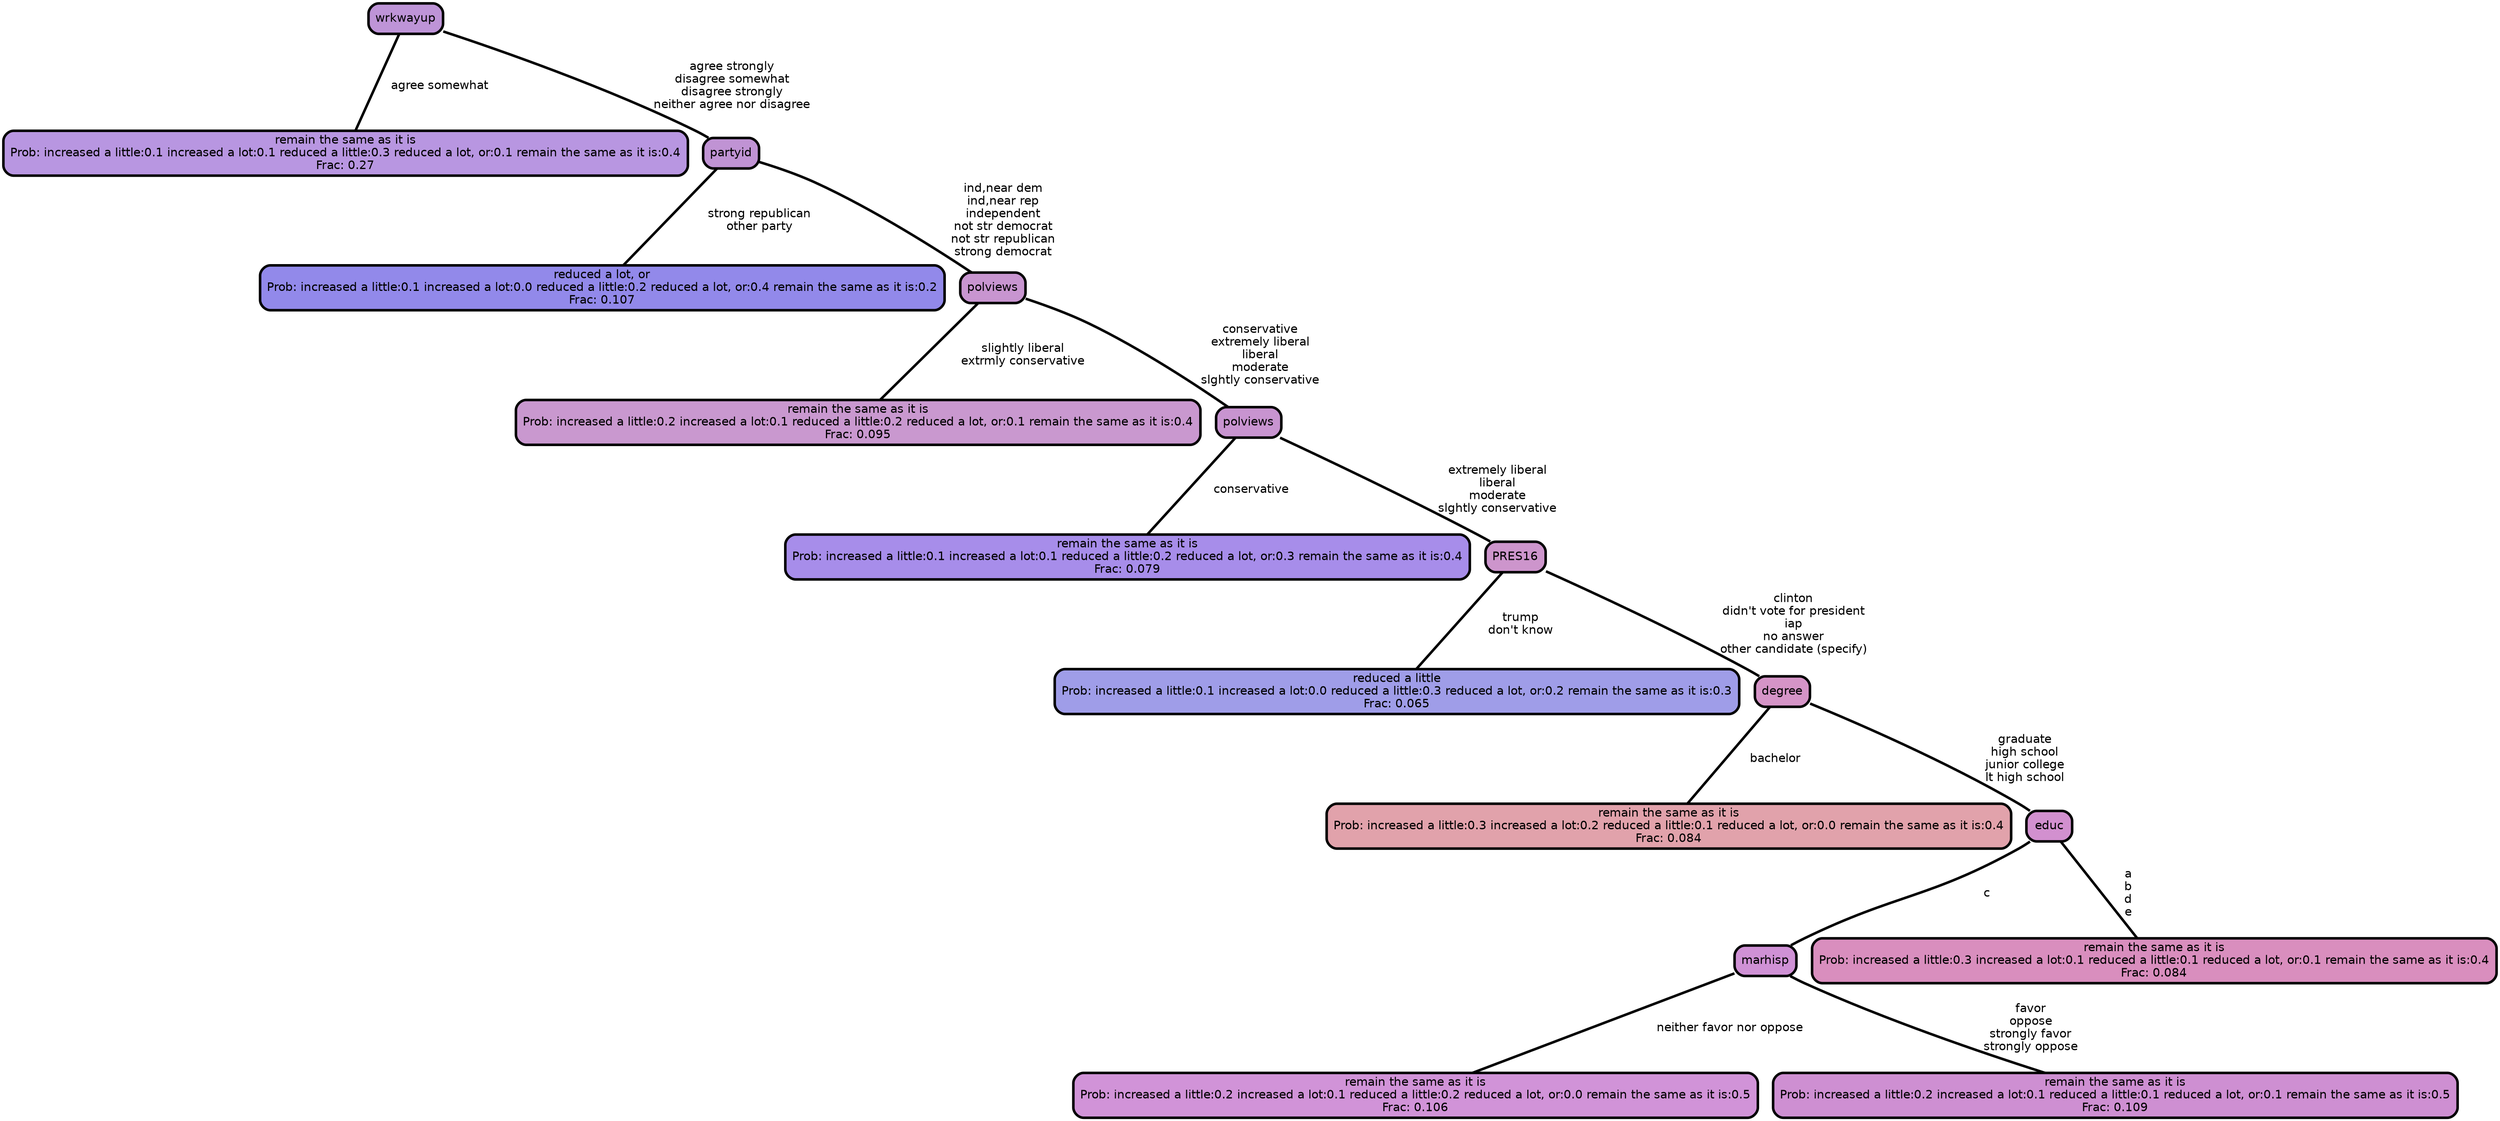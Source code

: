 graph Tree {
node [shape=box, style="filled, rounded",color="black",penwidth="3",fontcolor="black",                 fontname=helvetica] ;
graph [ranksep="0 equally", splines=straight,                 bgcolor=transparent, dpi=200] ;
edge [fontname=helvetica, color=black] ;
0 [label="remain the same as it is
Prob: increased a little:0.1 increased a lot:0.1 reduced a little:0.3 reduced a lot, or:0.1 remain the same as it is:0.4
Frac: 0.27", fillcolor="#b896e1"] ;
1 [label="wrkwayup", fillcolor="#be94d7"] ;
2 [label="reduced a lot, or
Prob: increased a little:0.1 increased a lot:0.0 reduced a little:0.2 reduced a lot, or:0.4 remain the same as it is:0.2
Frac: 0.107", fillcolor="#9289ea"] ;
3 [label="partyid", fillcolor="#c093d4"] ;
4 [label="remain the same as it is
Prob: increased a little:0.2 increased a lot:0.1 reduced a little:0.2 reduced a lot, or:0.1 remain the same as it is:0.4
Frac: 0.095", fillcolor="#c998cf"] ;
5 [label="polviews", fillcolor="#c895d0"] ;
6 [label="remain the same as it is
Prob: increased a little:0.1 increased a lot:0.1 reduced a little:0.2 reduced a lot, or:0.3 remain the same as it is:0.4
Frac: 0.079", fillcolor="#a78dea"] ;
7 [label="polviews", fillcolor="#c894d0"] ;
8 [label="reduced a little
Prob: increased a little:0.1 increased a lot:0.0 reduced a little:0.3 reduced a lot, or:0.2 remain the same as it is:0.3
Frac: 0.065", fillcolor="#9f9de8"] ;
9 [label="PRES16", fillcolor="#cd95cc"] ;
10 [label="remain the same as it is
Prob: increased a little:0.3 increased a lot:0.2 reduced a little:0.1 reduced a lot, or:0.0 remain the same as it is:0.4
Frac: 0.084", fillcolor="#e1a2ab"] ;
11 [label="degree", fillcolor="#d594c7"] ;
12 [label="remain the same as it is
Prob: increased a little:0.2 increased a lot:0.1 reduced a little:0.2 reduced a lot, or:0.0 remain the same as it is:0.5
Frac: 0.106", fillcolor="#d193d8"] ;
13 [label="marhisp", fillcolor="#cf91d5"] ;
14 [label="remain the same as it is
Prob: increased a little:0.2 increased a lot:0.1 reduced a little:0.1 reduced a lot, or:0.1 remain the same as it is:0.5
Frac: 0.109", fillcolor="#ce8fd2"] ;
15 [label="educ", fillcolor="#d290cf"] ;
16 [label="remain the same as it is
Prob: increased a little:0.3 increased a lot:0.1 reduced a little:0.1 reduced a lot, or:0.1 remain the same as it is:0.4
Frac: 0.084", fillcolor="#d98ebe"] ;
1 -- 0 [label=" agree somewhat",penwidth=3] ;
1 -- 3 [label=" agree strongly\n disagree somewhat\n disagree strongly\n neither agree nor disagree",penwidth=3] ;
3 -- 2 [label=" strong republican\n other party",penwidth=3] ;
3 -- 5 [label=" ind,near dem\n ind,near rep\n independent\n not str democrat\n not str republican\n strong democrat",penwidth=3] ;
5 -- 4 [label=" slightly liberal\n extrmly conservative",penwidth=3] ;
5 -- 7 [label=" conservative\n extremely liberal\n liberal\n moderate\n slghtly conservative",penwidth=3] ;
7 -- 6 [label=" conservative",penwidth=3] ;
7 -- 9 [label=" extremely liberal\n liberal\n moderate\n slghtly conservative",penwidth=3] ;
9 -- 8 [label=" trump\n don't know",penwidth=3] ;
9 -- 11 [label=" clinton\n didn't vote for president\n iap\n no answer\n other candidate (specify)",penwidth=3] ;
11 -- 10 [label=" bachelor",penwidth=3] ;
11 -- 15 [label=" graduate\n high school\n junior college\n lt high school",penwidth=3] ;
13 -- 12 [label=" neither favor nor oppose",penwidth=3] ;
13 -- 14 [label=" favor\n oppose\n strongly favor\n strongly oppose",penwidth=3] ;
15 -- 13 [label=" c",penwidth=3] ;
15 -- 16 [label=" a\n b\n d\n e",penwidth=3] ;
{rank = same;}}